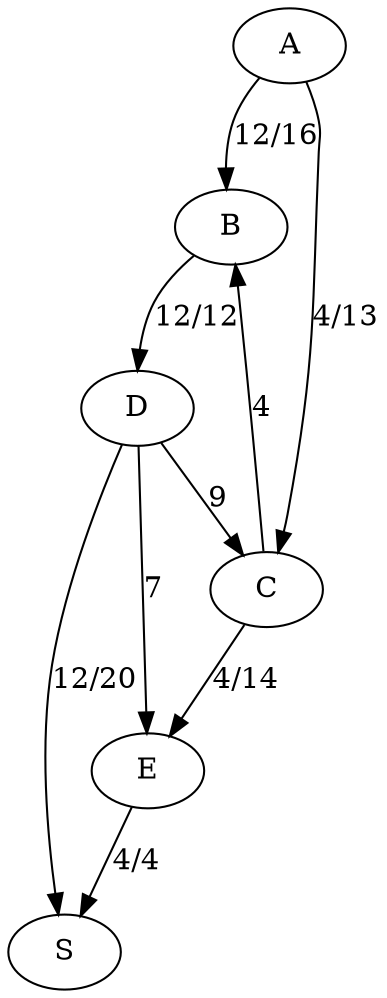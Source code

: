 digraph{
    B; D;
    A; S;
    C; E;
    A -> B [label="12/16"];
    A -> C [label="4/13"];
    C -> B [label="4"];
    B -> D [label="12/12"];
    C -> E [label="4/14"];
    D -> C [label="9"];
    D -> E [label="7"];
    D -> S [label="12/20"];
    E -> S [label="4/4"];
}
